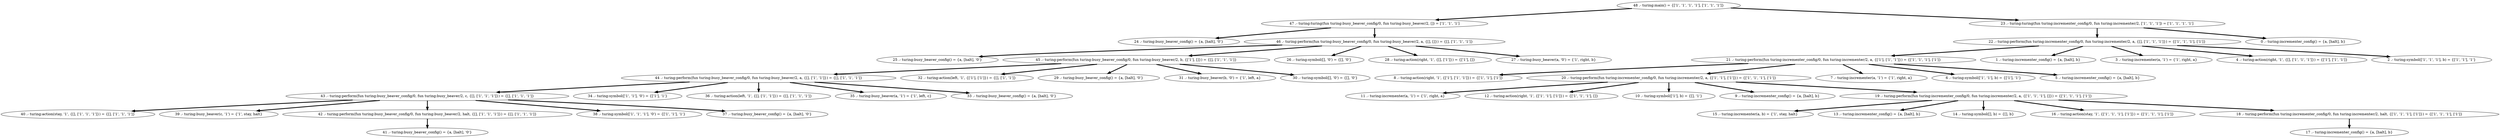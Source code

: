 digraph PDG {
15 [shape=ellipse, label="15 .- turing:incrementer(a, b) = {'1', stay, halt}"];
25 [shape=ellipse, label="25 .- turing:busy_beaver_config() = {a, [halt], '0'}"];
13 [shape=ellipse, label="13 .- turing:incrementer_config() = {a, [halt], b}"];
8 [shape=ellipse, label="8 .- turing:action(right, '1', {['1'], ['1', '1']}) = {['1', '1'], ['1']}"];
45 [shape=ellipse, label="45 .- turing:perform(fun turing:busy_beaver_config/0, fun turing:busy_beaver/2, b, {['1'], []}) = {[], ['1', '1', '1']}"];
21 [shape=ellipse, label="21 .- turing:perform(fun turing:incrementer_config/0, fun turing:incrementer/2, a, {['1'], ['1', '1']}) = {['1', '1', '1'], ['1']}"];
47 [shape=ellipse, label="47 .- turing:turing(fun turing:busy_beaver_config/0, fun turing:busy_beaver/2, []) = ['1', '1', '1']"];
24 [shape=ellipse, label="24 .- turing:busy_beaver_config() = {a, [halt], '0'}"];
40 [shape=ellipse, label="40 .- turing:action(stay, '1', {[], ['1', '1', '1']}) = {[], ['1', '1', '1']}"];
11 [shape=ellipse, label="11 .- turing:incrementer(a, '1') = {'1', right, a}"];
26 [shape=ellipse, label="26 .- turing:symbol([], '0') = {[], '0'}"];
20 [shape=ellipse, label="20 .- turing:perform(fun turing:incrementer_config/0, fun turing:incrementer/2, a, {['1', '1'], ['1']}) = {['1', '1', '1'], ['1']}"];
44 [shape=ellipse, label="44 .- turing:perform(fun turing:busy_beaver_config/0, fun turing:busy_beaver/2, a, {[], ['1', '1']}) = {[], ['1', '1', '1']}"];
1 [shape=ellipse, label="1 .- turing:incrementer_config() = {a, [halt], b}"];
41 [shape=ellipse, label="41 .- turing:busy_beaver_config() = {a, [halt], '0'}"];
43 [shape=ellipse, label="43 .- turing:perform(fun turing:busy_beaver_config/0, fun turing:busy_beaver/2, c, {[], ['1', '1', '1']}) = {[], ['1', '1', '1']}"];
14 [shape=ellipse, label="14 .- turing:symbol([], b) = {[], b}"];
28 [shape=ellipse, label="28 .- turing:action(right, '1', {[], ['1']}) = {['1'], []}"];
23 [shape=ellipse, label="23 .- turing:turing(fun turing:incrementer_config/0, fun turing:incrementer/2, ['1', '1', '1']) = ['1', '1', '1', '1']"];
16 [shape=ellipse, label="16 .- turing:action(stay, '1', {['1', '1', '1'], ['1']}) = {['1', '1', '1'], ['1']}"];
12 [shape=ellipse, label="12 .- turing:action(right, '1', {['1', '1'], ['1']}) = {['1', '1', '1'], []}"];
39 [shape=ellipse, label="39 .- turing:busy_beaver(c, '1') = {'1', stay, halt}"];
34 [shape=ellipse, label="34 .- turing:symbol(['1', '1'], '0') = {['1'], '1'}"];
36 [shape=ellipse, label="36 .- turing:action(left, '1', {[], ['1', '1']}) = {[], ['1', '1', '1']}"];
7 [shape=ellipse, label="7 .- turing:incrementer(a, '1') = {'1', right, a}"];
32 [shape=ellipse, label="32 .- turing:action(left, '1', {['1'], ['1']}) = {[], ['1', '1']}"];
35 [shape=ellipse, label="35 .- turing:busy_beaver(a, '1') = {'1', left, c}"];
3 [shape=ellipse, label="3 .- turing:incrementer(a, '1') = {'1', right, a}"];
33 [shape=ellipse, label="33 .- turing:busy_beaver_config() = {a, [halt], '0'}"];
42 [shape=ellipse, label="42 .- turing:perform(fun turing:busy_beaver_config/0, fun turing:busy_beaver/2, halt, {[], ['1', '1', '1']}) = {[], ['1', '1', '1']}"];
10 [shape=ellipse, label="10 .- turing:symbol(['1'], b) = {[], '1'}"];
9 [shape=ellipse, label="9 .- turing:incrementer_config() = {a, [halt], b}"];
19 [shape=ellipse, label="19 .- turing:perform(fun turing:incrementer_config/0, fun turing:incrementer/2, a, {['1', '1', '1'], []}) = {['1', '1', '1'], ['1']}"];
18 [shape=ellipse, label="18 .- turing:perform(fun turing:incrementer_config/0, fun turing:incrementer/2, halt, {['1', '1', '1'], ['1']}) = {['1', '1', '1'], ['1']}"];
29 [shape=ellipse, label="29 .- turing:busy_beaver_config() = {a, [halt], '0'}"];
22 [shape=ellipse, label="22 .- turing:perform(fun turing:incrementer_config/0, fun turing:incrementer/2, a, {[], ['1', '1', '1']}) = {['1', '1', '1'], ['1']}"];
27 [shape=ellipse, label="27 .- turing:busy_beaver(a, '0') = {'1', right, b}"];
46 [shape=ellipse, label="46 .- turing:perform(fun turing:busy_beaver_config/0, fun turing:busy_beaver/2, a, {[], []}) = {[], ['1', '1', '1']}"];
38 [shape=ellipse, label="38 .- turing:symbol(['1', '1', '1'], '0') = {['1', '1'], '1'}"];
4 [shape=ellipse, label="4 .- turing:action(right, '1', {[], ['1', '1', '1']}) = {['1'], ['1', '1']}"];
48 [shape=ellipse, label="48 .- turing:main() = {['1', '1', '1', '1'], ['1', '1', '1']}"];
17 [shape=ellipse, label="17 .- turing:incrementer_config() = {a, [halt], b}"];
0 [shape=ellipse, label="0 .- turing:incrementer_config() = {a, [halt], b}"];
37 [shape=ellipse, label="37 .- turing:busy_beaver_config() = {a, [halt], '0'}"];
6 [shape=ellipse, label="6 .- turing:symbol(['1', '1'], b) = {['1'], '1'}"];
2 [shape=ellipse, label="2 .- turing:symbol(['1', '1', '1'], b) = {['1', '1'], '1'}"];
5 [shape=ellipse, label="5 .- turing:incrementer_config() = {a, [halt], b}"];
31 [shape=ellipse, label="31 .- turing:busy_beaver(b, '0') = {'1', left, a}"];
30 [shape=ellipse, label="30 .- turing:symbol([], '0') = {[], '0'}"];
45 -> 44 [color=black, penwidth=3];
45 -> 32 [color=black, penwidth=3];
45 -> 31 [color=black, penwidth=3];
45 -> 30 [color=black, penwidth=3];
45 -> 29 [color=black, penwidth=3];
21 -> 20 [color=black, penwidth=3];
21 -> 8 [color=black, penwidth=3];
21 -> 7 [color=black, penwidth=3];
21 -> 6 [color=black, penwidth=3];
21 -> 5 [color=black, penwidth=3];
47 -> 46 [color=black, penwidth=3];
47 -> 24 [color=black, penwidth=3];
20 -> 19 [color=black, penwidth=3];
20 -> 12 [color=black, penwidth=3];
20 -> 11 [color=black, penwidth=3];
20 -> 10 [color=black, penwidth=3];
20 -> 9 [color=black, penwidth=3];
44 -> 43 [color=black, penwidth=3];
44 -> 36 [color=black, penwidth=3];
44 -> 35 [color=black, penwidth=3];
44 -> 34 [color=black, penwidth=3];
44 -> 33 [color=black, penwidth=3];
43 -> 42 [color=black, penwidth=3];
43 -> 40 [color=black, penwidth=3];
43 -> 39 [color=black, penwidth=3];
43 -> 38 [color=black, penwidth=3];
43 -> 37 [color=black, penwidth=3];
23 -> 22 [color=black, penwidth=3];
23 -> 0 [color=black, penwidth=3];
42 -> 41 [color=black, penwidth=3];
19 -> 18 [color=black, penwidth=3];
19 -> 16 [color=black, penwidth=3];
19 -> 15 [color=black, penwidth=3];
19 -> 14 [color=black, penwidth=3];
19 -> 13 [color=black, penwidth=3];
18 -> 17 [color=black, penwidth=3];
22 -> 21 [color=black, penwidth=3];
22 -> 4 [color=black, penwidth=3];
22 -> 3 [color=black, penwidth=3];
22 -> 2 [color=black, penwidth=3];
22 -> 1 [color=black, penwidth=3];
46 -> 45 [color=black, penwidth=3];
46 -> 28 [color=black, penwidth=3];
46 -> 27 [color=black, penwidth=3];
46 -> 26 [color=black, penwidth=3];
46 -> 25 [color=black, penwidth=3];
48 -> 47 [color=black, penwidth=3];
48 -> 23 [color=black, penwidth=3];
}